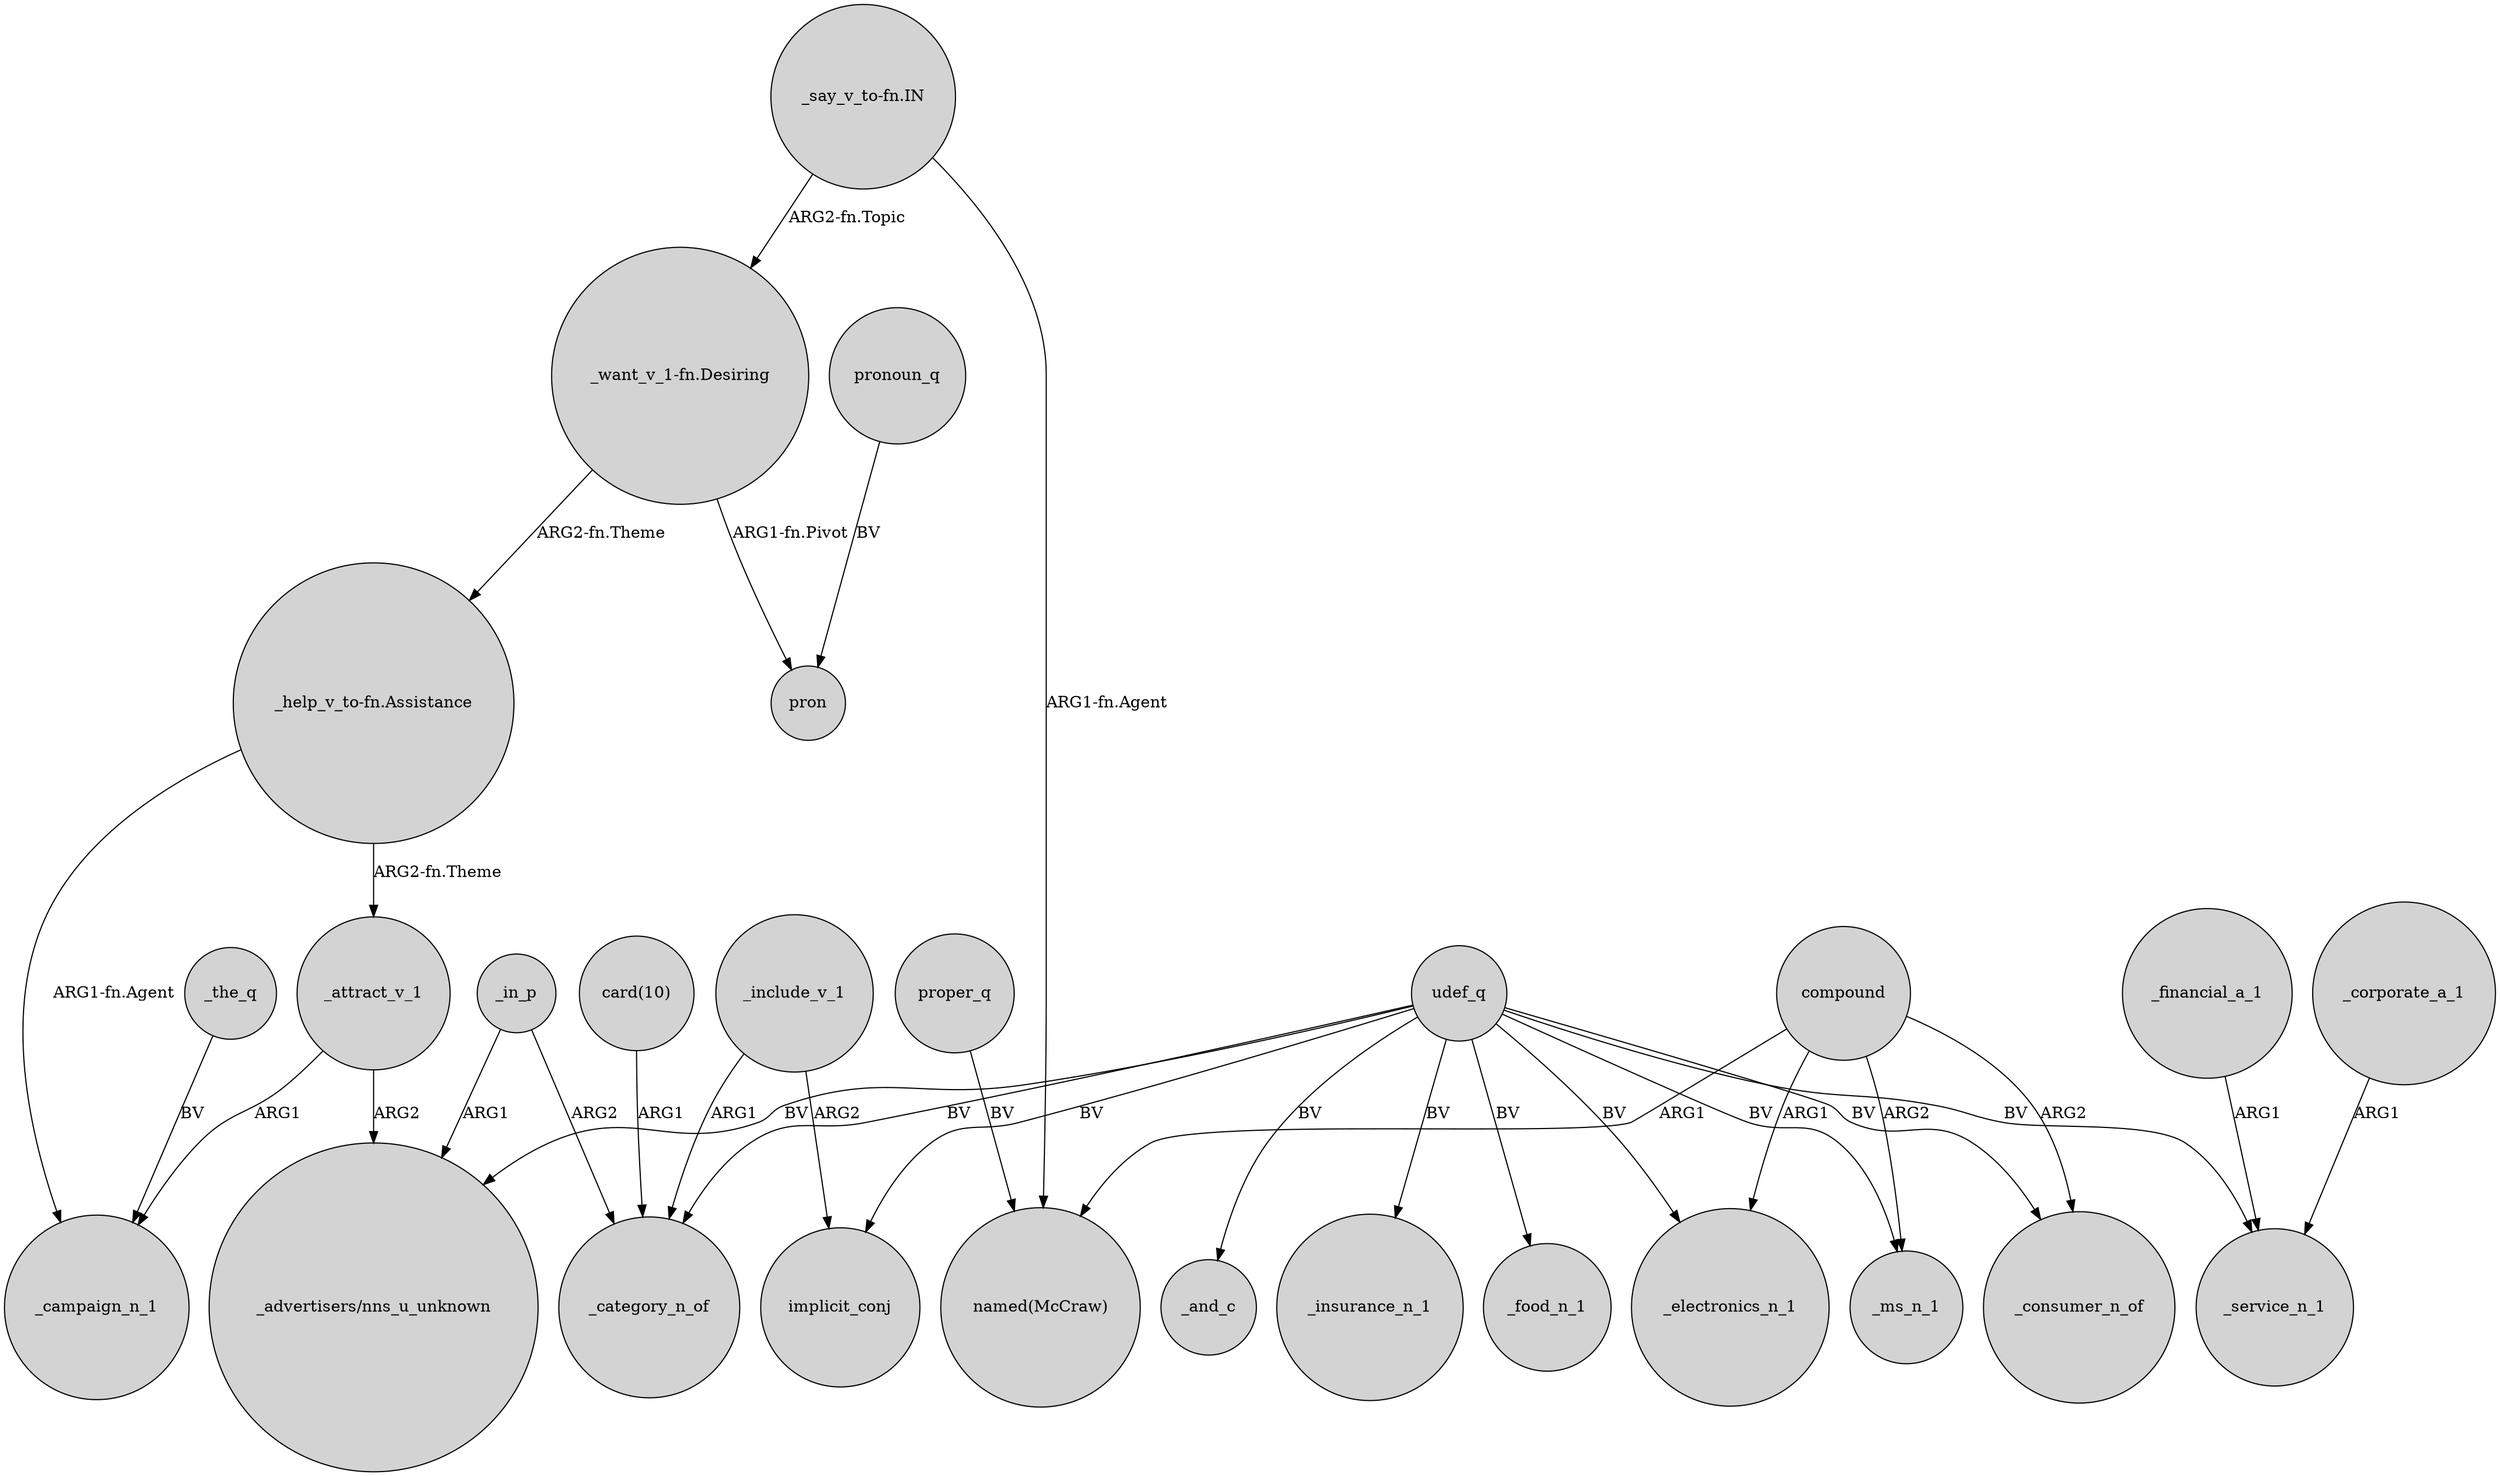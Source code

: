 digraph {
	node [shape=circle style=filled]
	compound -> _electronics_n_1 [label=ARG1]
	compound -> "named(McCraw)" [label=ARG1]
	udef_q -> _category_n_of [label=BV]
	udef_q -> _insurance_n_1 [label=BV]
	"_want_v_1-fn.Desiring" -> pron [label="ARG1-fn.Pivot"]
	_in_p -> _category_n_of [label=ARG2]
	_financial_a_1 -> _service_n_1 [label=ARG1]
	_include_v_1 -> implicit_conj [label=ARG2]
	udef_q -> implicit_conj [label=BV]
	compound -> _ms_n_1 [label=ARG2]
	_attract_v_1 -> "_advertisers/nns_u_unknown" [label=ARG2]
	proper_q -> "named(McCraw)" [label=BV]
	udef_q -> _food_n_1 [label=BV]
	udef_q -> _electronics_n_1 [label=BV]
	pronoun_q -> pron [label=BV]
	udef_q -> _ms_n_1 [label=BV]
	_the_q -> _campaign_n_1 [label=BV]
	udef_q -> _service_n_1 [label=BV]
	"_help_v_to-fn.Assistance" -> _campaign_n_1 [label="ARG1-fn.Agent"]
	_in_p -> "_advertisers/nns_u_unknown" [label=ARG1]
	_attract_v_1 -> _campaign_n_1 [label=ARG1]
	udef_q -> "_advertisers/nns_u_unknown" [label=BV]
	udef_q -> _consumer_n_of [label=BV]
	_corporate_a_1 -> _service_n_1 [label=ARG1]
	"card(10)" -> _category_n_of [label=ARG1]
	compound -> _consumer_n_of [label=ARG2]
	"_say_v_to-fn.IN" -> "_want_v_1-fn.Desiring" [label="ARG2-fn.Topic"]
	"_help_v_to-fn.Assistance" -> _attract_v_1 [label="ARG2-fn.Theme"]
	udef_q -> _and_c [label=BV]
	_include_v_1 -> _category_n_of [label=ARG1]
	"_want_v_1-fn.Desiring" -> "_help_v_to-fn.Assistance" [label="ARG2-fn.Theme"]
	"_say_v_to-fn.IN" -> "named(McCraw)" [label="ARG1-fn.Agent"]
}
